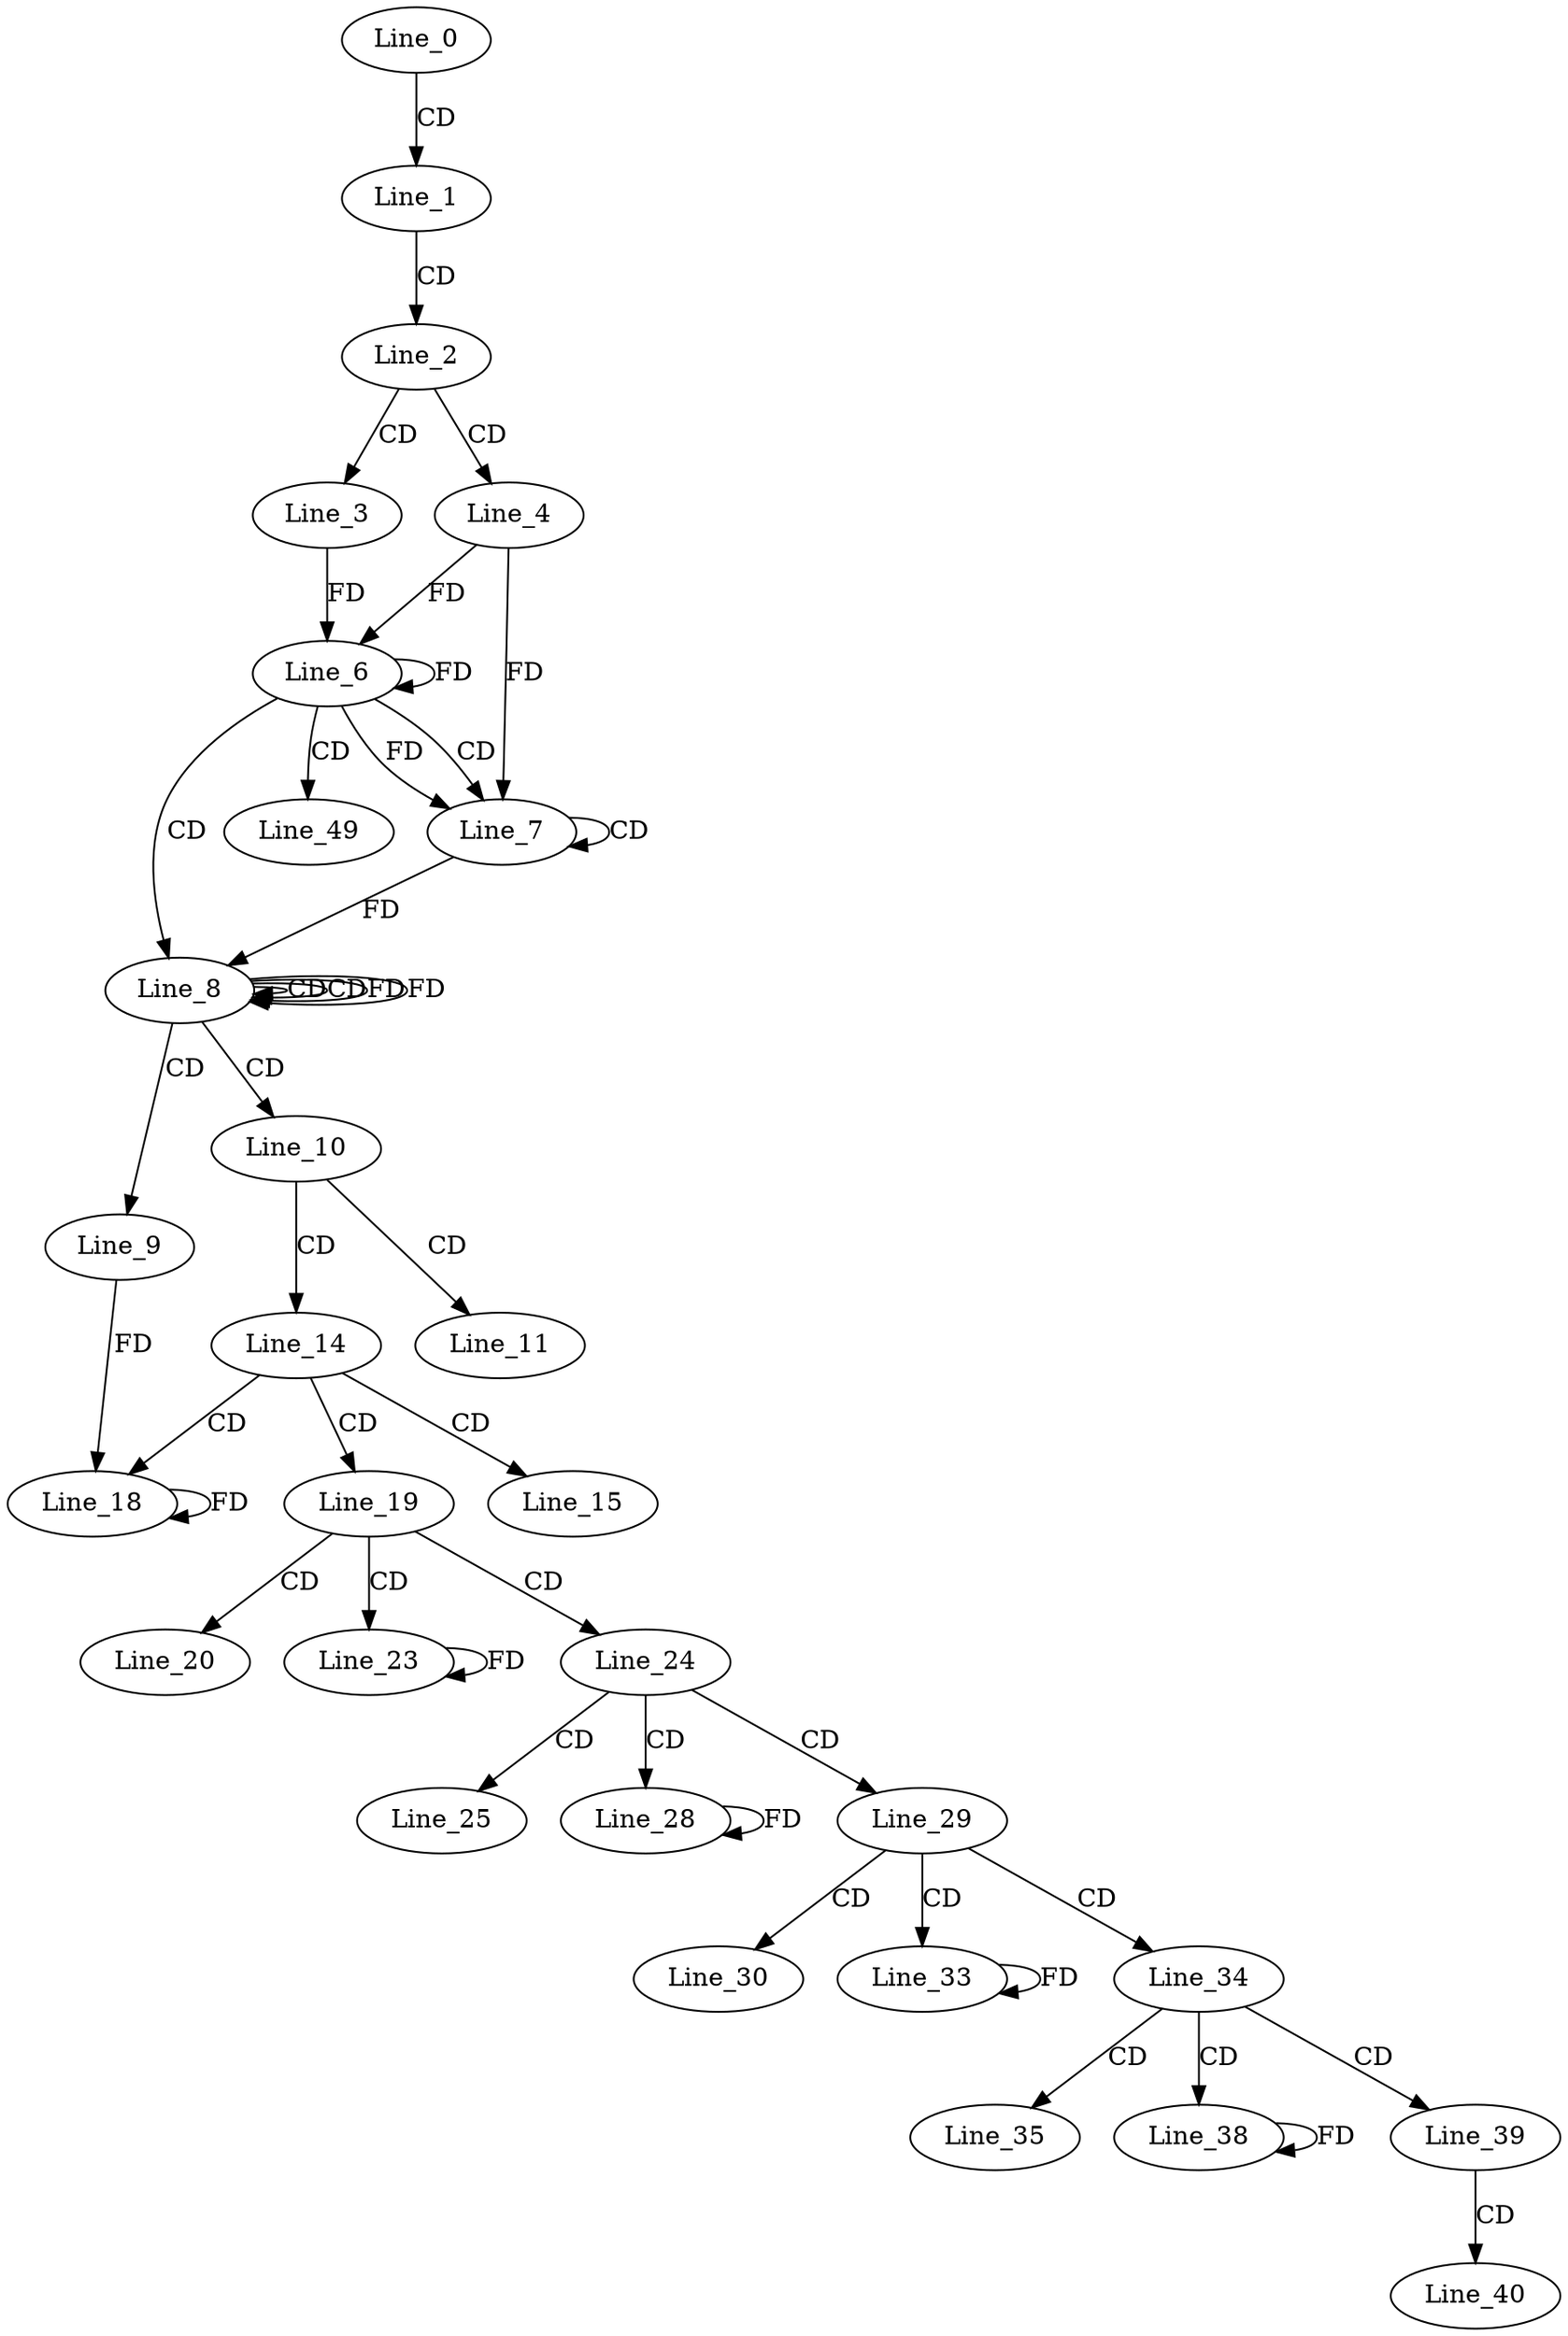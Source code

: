 digraph G {
  Line_0;
  Line_1;
  Line_2;
  Line_3;
  Line_4;
  Line_6;
  Line_6;
  Line_6;
  Line_7;
  Line_7;
  Line_7;
  Line_7;
  Line_7;
  Line_7;
  Line_8;
  Line_8;
  Line_8;
  Line_9;
  Line_10;
  Line_11;
  Line_14;
  Line_15;
  Line_18;
  Line_19;
  Line_20;
  Line_23;
  Line_24;
  Line_25;
  Line_28;
  Line_29;
  Line_30;
  Line_33;
  Line_34;
  Line_35;
  Line_38;
  Line_39;
  Line_40;
  Line_49;
  Line_0 -> Line_1 [ label="CD" ];
  Line_1 -> Line_2 [ label="CD" ];
  Line_2 -> Line_3 [ label="CD" ];
  Line_2 -> Line_4 [ label="CD" ];
  Line_6 -> Line_6 [ label="FD" ];
  Line_4 -> Line_6 [ label="FD" ];
  Line_3 -> Line_6 [ label="FD" ];
  Line_6 -> Line_7 [ label="CD" ];
  Line_7 -> Line_7 [ label="CD" ];
  Line_6 -> Line_7 [ label="FD" ];
  Line_4 -> Line_7 [ label="FD" ];
  Line_6 -> Line_8 [ label="CD" ];
  Line_8 -> Line_8 [ label="CD" ];
  Line_7 -> Line_8 [ label="FD" ];
  Line_8 -> Line_8 [ label="CD" ];
  Line_8 -> Line_8 [ label="FD" ];
  Line_8 -> Line_9 [ label="CD" ];
  Line_8 -> Line_10 [ label="CD" ];
  Line_10 -> Line_11 [ label="CD" ];
  Line_10 -> Line_14 [ label="CD" ];
  Line_14 -> Line_15 [ label="CD" ];
  Line_14 -> Line_18 [ label="CD" ];
  Line_9 -> Line_18 [ label="FD" ];
  Line_18 -> Line_18 [ label="FD" ];
  Line_14 -> Line_19 [ label="CD" ];
  Line_19 -> Line_20 [ label="CD" ];
  Line_19 -> Line_23 [ label="CD" ];
  Line_23 -> Line_23 [ label="FD" ];
  Line_19 -> Line_24 [ label="CD" ];
  Line_24 -> Line_25 [ label="CD" ];
  Line_24 -> Line_28 [ label="CD" ];
  Line_28 -> Line_28 [ label="FD" ];
  Line_24 -> Line_29 [ label="CD" ];
  Line_29 -> Line_30 [ label="CD" ];
  Line_29 -> Line_33 [ label="CD" ];
  Line_33 -> Line_33 [ label="FD" ];
  Line_29 -> Line_34 [ label="CD" ];
  Line_34 -> Line_35 [ label="CD" ];
  Line_34 -> Line_38 [ label="CD" ];
  Line_38 -> Line_38 [ label="FD" ];
  Line_34 -> Line_39 [ label="CD" ];
  Line_39 -> Line_40 [ label="CD" ];
  Line_6 -> Line_49 [ label="CD" ];
  Line_8 -> Line_8 [ label="FD" ];
}
